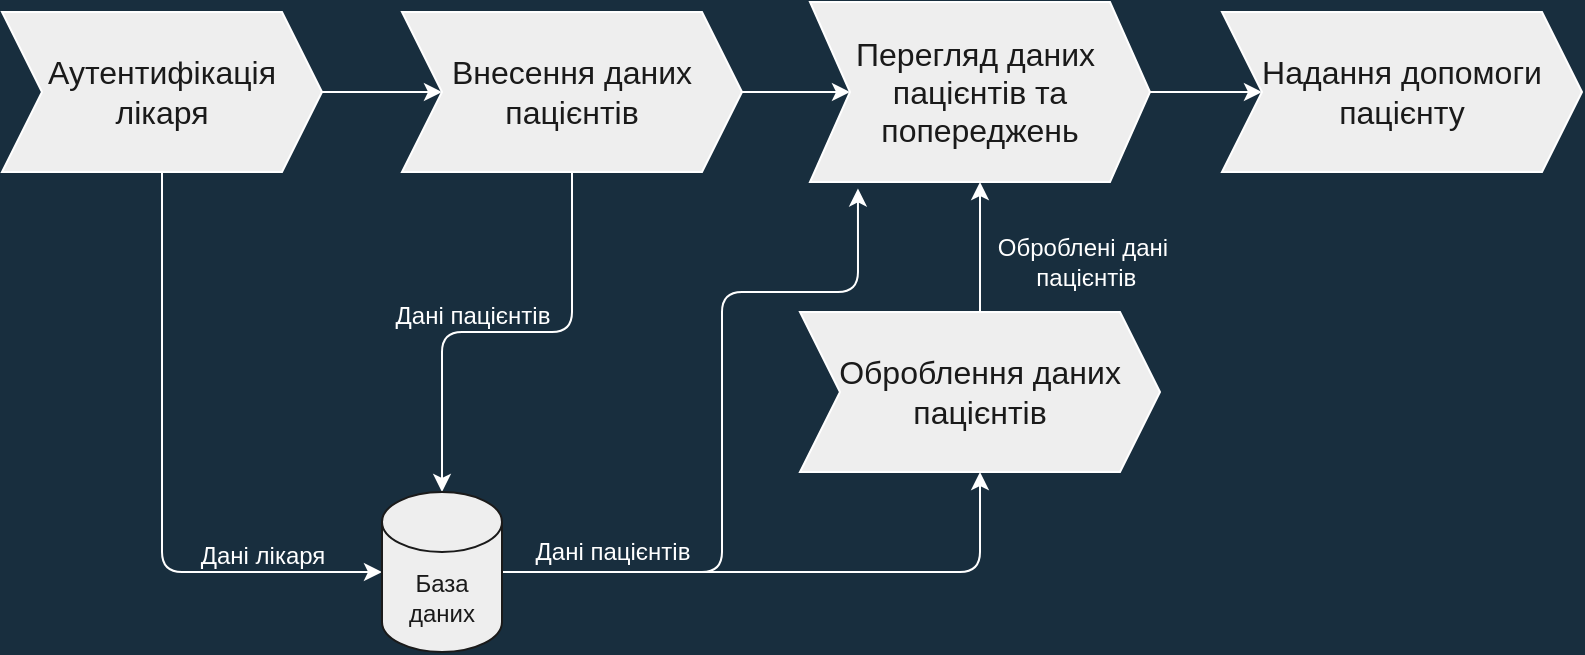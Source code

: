 <mxfile version="16.0.0" type="github">
  <diagram id="59Bon1cOLtPwaRQgvXn5" name="Page-1">
    <mxGraphModel dx="1038" dy="575" grid="1" gridSize="10" guides="1" tooltips="1" connect="1" arrows="1" fold="1" page="1" pageScale="1" pageWidth="827" pageHeight="1169" background="#182E3E" math="0" shadow="0">
      <root>
        <mxCell id="0" />
        <mxCell id="1" parent="0" />
        <mxCell id="3dexhVfNnM9bTR3wf5sw-43" value="" style="edgeStyle=orthogonalEdgeStyle;curved=0;rounded=1;sketch=0;orthogonalLoop=1;jettySize=auto;html=1;fontColor=#FFFFFF;strokeColor=#FFFFFF;" edge="1" parent="1" source="3dexhVfNnM9bTR3wf5sw-41" target="3dexhVfNnM9bTR3wf5sw-42">
          <mxGeometry relative="1" as="geometry" />
        </mxCell>
        <mxCell id="3dexhVfNnM9bTR3wf5sw-50" value="" style="edgeStyle=orthogonalEdgeStyle;curved=0;rounded=1;sketch=0;orthogonalLoop=1;jettySize=auto;html=1;fontColor=#FFFFFF;strokeColor=#FFFFFF;exitX=1;exitY=0.5;exitDx=0;exitDy=0;" edge="1" parent="1" source="3dexhVfNnM9bTR3wf5sw-44" target="3dexhVfNnM9bTR3wf5sw-49">
          <mxGeometry relative="1" as="geometry" />
        </mxCell>
        <mxCell id="3dexhVfNnM9bTR3wf5sw-52" style="edgeStyle=orthogonalEdgeStyle;curved=0;rounded=1;sketch=0;orthogonalLoop=1;jettySize=auto;html=1;entryX=0;entryY=0.5;entryDx=0;entryDy=0;entryPerimeter=0;fontSize=16;fontColor=#1A1A1A;strokeColor=#FFFFFF;exitX=0.5;exitY=1;exitDx=0;exitDy=0;" edge="1" parent="1" source="3dexhVfNnM9bTR3wf5sw-41" target="3dexhVfNnM9bTR3wf5sw-48">
          <mxGeometry relative="1" as="geometry" />
        </mxCell>
        <mxCell id="3dexhVfNnM9bTR3wf5sw-41" value="&lt;span style=&quot;font-size: 16px&quot;&gt;Аутентифікація лікаря&lt;/span&gt;" style="shape=step;perimeter=stepPerimeter;whiteSpace=wrap;html=1;fixedSize=1;rounded=0;sketch=0;fontColor=#1A1A1A;strokeColor=#FFFFFF;fillColor=#EEEEEE;" vertex="1" parent="1">
          <mxGeometry x="10" y="210" width="160" height="80" as="geometry" />
        </mxCell>
        <mxCell id="3dexhVfNnM9bTR3wf5sw-45" value="" style="edgeStyle=orthogonalEdgeStyle;curved=0;rounded=1;sketch=0;orthogonalLoop=1;jettySize=auto;html=1;fontColor=#FFFFFF;strokeColor=#FFFFFF;" edge="1" parent="1" source="3dexhVfNnM9bTR3wf5sw-42" target="3dexhVfNnM9bTR3wf5sw-44">
          <mxGeometry relative="1" as="geometry" />
        </mxCell>
        <mxCell id="3dexhVfNnM9bTR3wf5sw-53" style="edgeStyle=orthogonalEdgeStyle;curved=0;rounded=1;sketch=0;orthogonalLoop=1;jettySize=auto;html=1;fontSize=16;fontColor=#1A1A1A;strokeColor=#FFFFFF;" edge="1" parent="1" source="3dexhVfNnM9bTR3wf5sw-42" target="3dexhVfNnM9bTR3wf5sw-48">
          <mxGeometry relative="1" as="geometry" />
        </mxCell>
        <mxCell id="3dexhVfNnM9bTR3wf5sw-42" value="&lt;span style=&quot;font-family: &amp;#34;helvetica&amp;#34; ; font-style: normal ; font-weight: 400 ; letter-spacing: normal ; text-align: center ; text-indent: 0px ; text-transform: none ; word-spacing: 0px ; font-size: 16px&quot;&gt;Внесення даних&lt;/span&gt;&lt;br style=&quot;font-family: &amp;#34;helvetica&amp;#34; ; font-style: normal ; font-weight: 400 ; letter-spacing: normal ; text-align: center ; text-indent: 0px ; text-transform: none ; word-spacing: 0px ; font-size: 16px&quot;&gt;&lt;span style=&quot;font-family: &amp;#34;helvetica&amp;#34; ; font-style: normal ; font-weight: 400 ; letter-spacing: normal ; text-align: center ; text-indent: 0px ; text-transform: none ; word-spacing: 0px ; font-size: 16px&quot;&gt;пацієнтів&lt;/span&gt;" style="shape=step;perimeter=stepPerimeter;whiteSpace=wrap;html=1;fixedSize=1;rounded=0;sketch=0;fontColor=#1A1A1A;strokeColor=#FFFFFF;fillColor=#EEEEEE;" vertex="1" parent="1">
          <mxGeometry x="210" y="210" width="170" height="80" as="geometry" />
        </mxCell>
        <mxCell id="3dexhVfNnM9bTR3wf5sw-44" value="&lt;span style=&quot;font-size: 16px&quot;&gt;Перегляд даних&amp;nbsp;&lt;/span&gt;&lt;br style=&quot;font-size: 16px&quot;&gt;&lt;span style=&quot;font-size: 16px&quot;&gt;пацієнтів та попереджень&lt;/span&gt;" style="shape=step;perimeter=stepPerimeter;whiteSpace=wrap;html=1;fixedSize=1;rounded=0;sketch=0;fontColor=#1A1A1A;strokeColor=#FFFFFF;fillColor=#EEEEEE;" vertex="1" parent="1">
          <mxGeometry x="414" y="205" width="170" height="90" as="geometry" />
        </mxCell>
        <mxCell id="3dexhVfNnM9bTR3wf5sw-51" style="edgeStyle=orthogonalEdgeStyle;curved=0;rounded=1;sketch=0;orthogonalLoop=1;jettySize=auto;html=1;entryX=0.5;entryY=1;entryDx=0;entryDy=0;fontColor=#FFFFFF;strokeColor=#FFFFFF;" edge="1" parent="1" source="3dexhVfNnM9bTR3wf5sw-46" target="3dexhVfNnM9bTR3wf5sw-44">
          <mxGeometry relative="1" as="geometry" />
        </mxCell>
        <mxCell id="3dexhVfNnM9bTR3wf5sw-46" value="&lt;span style=&quot;font-size: 16px&quot;&gt;Оброблення даних пацієнтів&lt;/span&gt;" style="shape=step;perimeter=stepPerimeter;whiteSpace=wrap;html=1;fixedSize=1;rounded=0;sketch=0;fontColor=#1A1A1A;strokeColor=#FFFFFF;fillColor=#EEEEEE;" vertex="1" parent="1">
          <mxGeometry x="409" y="360" width="180" height="80" as="geometry" />
        </mxCell>
        <mxCell id="3dexhVfNnM9bTR3wf5sw-54" style="edgeStyle=orthogonalEdgeStyle;curved=0;rounded=1;sketch=0;orthogonalLoop=1;jettySize=auto;html=1;entryX=0.5;entryY=1;entryDx=0;entryDy=0;fontSize=16;fontColor=#1A1A1A;strokeColor=#FFFFFF;" edge="1" parent="1" source="3dexhVfNnM9bTR3wf5sw-48" target="3dexhVfNnM9bTR3wf5sw-46">
          <mxGeometry relative="1" as="geometry">
            <Array as="points">
              <mxPoint x="499" y="490" />
            </Array>
          </mxGeometry>
        </mxCell>
        <mxCell id="3dexhVfNnM9bTR3wf5sw-55" style="edgeStyle=orthogonalEdgeStyle;curved=0;rounded=1;sketch=0;orthogonalLoop=1;jettySize=auto;html=1;entryX=0.141;entryY=1.036;entryDx=0;entryDy=0;fontSize=16;fontColor=#1A1A1A;strokeColor=#FFFFFF;entryPerimeter=0;" edge="1" parent="1" source="3dexhVfNnM9bTR3wf5sw-48" target="3dexhVfNnM9bTR3wf5sw-44">
          <mxGeometry relative="1" as="geometry">
            <Array as="points">
              <mxPoint x="370" y="490" />
              <mxPoint x="370" y="350" />
              <mxPoint x="438" y="350" />
            </Array>
          </mxGeometry>
        </mxCell>
        <mxCell id="3dexhVfNnM9bTR3wf5sw-48" value="База даних" style="shape=cylinder3;whiteSpace=wrap;html=1;boundedLbl=1;backgroundOutline=1;size=15;rounded=0;sketch=0;fontColor=#1A1A1A;strokeColor=#1A1A1A;fillColor=#EEEEEE;" vertex="1" parent="1">
          <mxGeometry x="200" y="450" width="60" height="80" as="geometry" />
        </mxCell>
        <mxCell id="3dexhVfNnM9bTR3wf5sw-49" value="&lt;font style=&quot;font-size: 16px&quot;&gt;&lt;span style=&quot;font-family: &amp;#34;helvetica&amp;#34; ; font-style: normal ; font-weight: 400 ; letter-spacing: normal ; text-align: center ; text-indent: 0px ; text-transform: none ; word-spacing: 0px ; display: inline ; float: none&quot;&gt;Надання допомоги&lt;/span&gt;&lt;br style=&quot;font-family: &amp;#34;helvetica&amp;#34; ; font-style: normal ; font-weight: 400 ; letter-spacing: normal ; text-align: center ; text-indent: 0px ; text-transform: none ; word-spacing: 0px&quot;&gt;&lt;span style=&quot;font-family: &amp;#34;helvetica&amp;#34; ; font-style: normal ; font-weight: 400 ; letter-spacing: normal ; text-align: center ; text-indent: 0px ; text-transform: none ; word-spacing: 0px ; display: inline ; float: none&quot;&gt;пацієнту&lt;/span&gt;&lt;/font&gt;" style="shape=step;perimeter=stepPerimeter;whiteSpace=wrap;html=1;fixedSize=1;rounded=0;sketch=0;fontColor=#1A1A1A;strokeColor=#FFFFFF;fillColor=#EEEEEE;" vertex="1" parent="1">
          <mxGeometry x="620" y="210" width="180" height="80" as="geometry" />
        </mxCell>
        <mxCell id="3dexhVfNnM9bTR3wf5sw-56" value="&lt;font color=&quot;#ffffff&quot; style=&quot;font-size: 12px&quot;&gt;Дані лікаря&lt;/font&gt;" style="text;html=1;align=center;verticalAlign=middle;resizable=0;points=[];autosize=1;strokeColor=none;fillColor=none;fontSize=16;fontColor=#1A1A1A;" vertex="1" parent="1">
          <mxGeometry x="100" y="470" width="80" height="20" as="geometry" />
        </mxCell>
        <mxCell id="3dexhVfNnM9bTR3wf5sw-57" value="&lt;font style=&quot;font-size: 12px&quot;&gt;Дані пацієнтів&lt;/font&gt;" style="text;html=1;align=center;verticalAlign=middle;resizable=0;points=[];autosize=1;strokeColor=none;fillColor=none;fontSize=16;fontColor=#FFFFFF;" vertex="1" parent="1">
          <mxGeometry x="200" y="350" width="90" height="20" as="geometry" />
        </mxCell>
        <mxCell id="3dexhVfNnM9bTR3wf5sw-58" value="Оброблені дані&lt;br&gt;&amp;nbsp;пацієнтів" style="text;html=1;align=center;verticalAlign=middle;resizable=0;points=[];autosize=1;strokeColor=none;fillColor=none;fontSize=12;fontColor=#FFFFFF;" vertex="1" parent="1">
          <mxGeometry x="500" y="320" width="100" height="30" as="geometry" />
        </mxCell>
        <mxCell id="3dexhVfNnM9bTR3wf5sw-59" value="Дані пацієнтів" style="text;html=1;align=center;verticalAlign=middle;resizable=0;points=[];autosize=1;strokeColor=none;fillColor=none;fontSize=12;fontColor=#FFFFFF;" vertex="1" parent="1">
          <mxGeometry x="270" y="470" width="90" height="20" as="geometry" />
        </mxCell>
      </root>
    </mxGraphModel>
  </diagram>
</mxfile>

